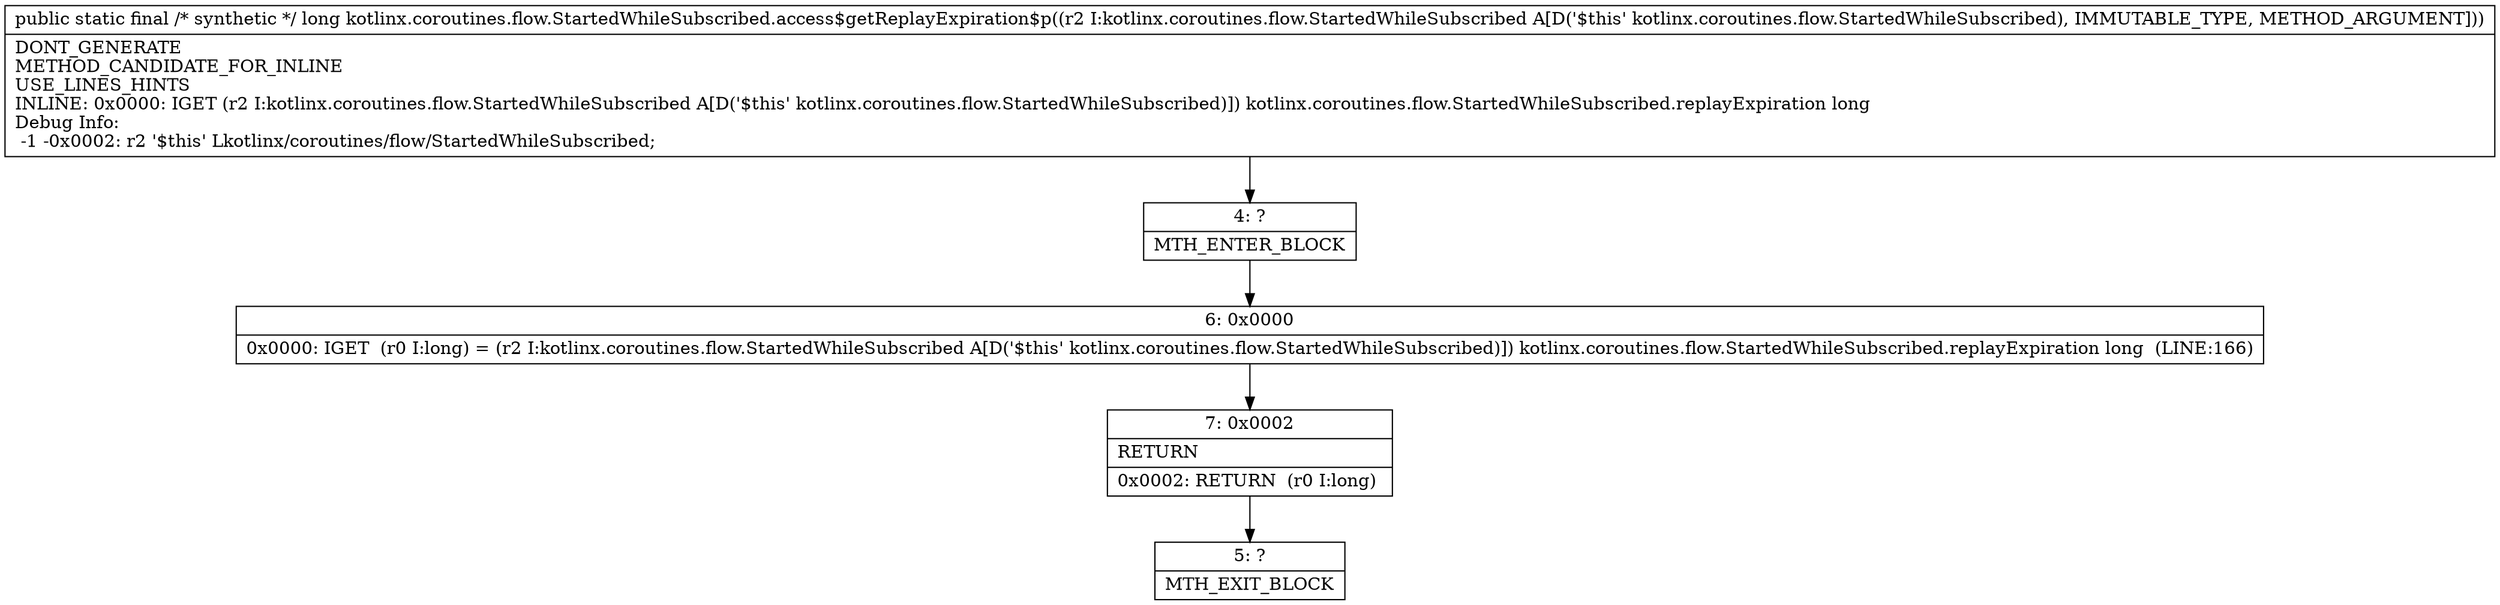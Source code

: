 digraph "CFG forkotlinx.coroutines.flow.StartedWhileSubscribed.access$getReplayExpiration$p(Lkotlinx\/coroutines\/flow\/StartedWhileSubscribed;)J" {
Node_4 [shape=record,label="{4\:\ ?|MTH_ENTER_BLOCK\l}"];
Node_6 [shape=record,label="{6\:\ 0x0000|0x0000: IGET  (r0 I:long) = (r2 I:kotlinx.coroutines.flow.StartedWhileSubscribed A[D('$this' kotlinx.coroutines.flow.StartedWhileSubscribed)]) kotlinx.coroutines.flow.StartedWhileSubscribed.replayExpiration long  (LINE:166)\l}"];
Node_7 [shape=record,label="{7\:\ 0x0002|RETURN\l|0x0002: RETURN  (r0 I:long) \l}"];
Node_5 [shape=record,label="{5\:\ ?|MTH_EXIT_BLOCK\l}"];
MethodNode[shape=record,label="{public static final \/* synthetic *\/ long kotlinx.coroutines.flow.StartedWhileSubscribed.access$getReplayExpiration$p((r2 I:kotlinx.coroutines.flow.StartedWhileSubscribed A[D('$this' kotlinx.coroutines.flow.StartedWhileSubscribed), IMMUTABLE_TYPE, METHOD_ARGUMENT]))  | DONT_GENERATE\lMETHOD_CANDIDATE_FOR_INLINE\lUSE_LINES_HINTS\lINLINE: 0x0000: IGET  (r2 I:kotlinx.coroutines.flow.StartedWhileSubscribed A[D('$this' kotlinx.coroutines.flow.StartedWhileSubscribed)]) kotlinx.coroutines.flow.StartedWhileSubscribed.replayExpiration long\lDebug Info:\l  \-1 \-0x0002: r2 '$this' Lkotlinx\/coroutines\/flow\/StartedWhileSubscribed;\l}"];
MethodNode -> Node_4;Node_4 -> Node_6;
Node_6 -> Node_7;
Node_7 -> Node_5;
}


